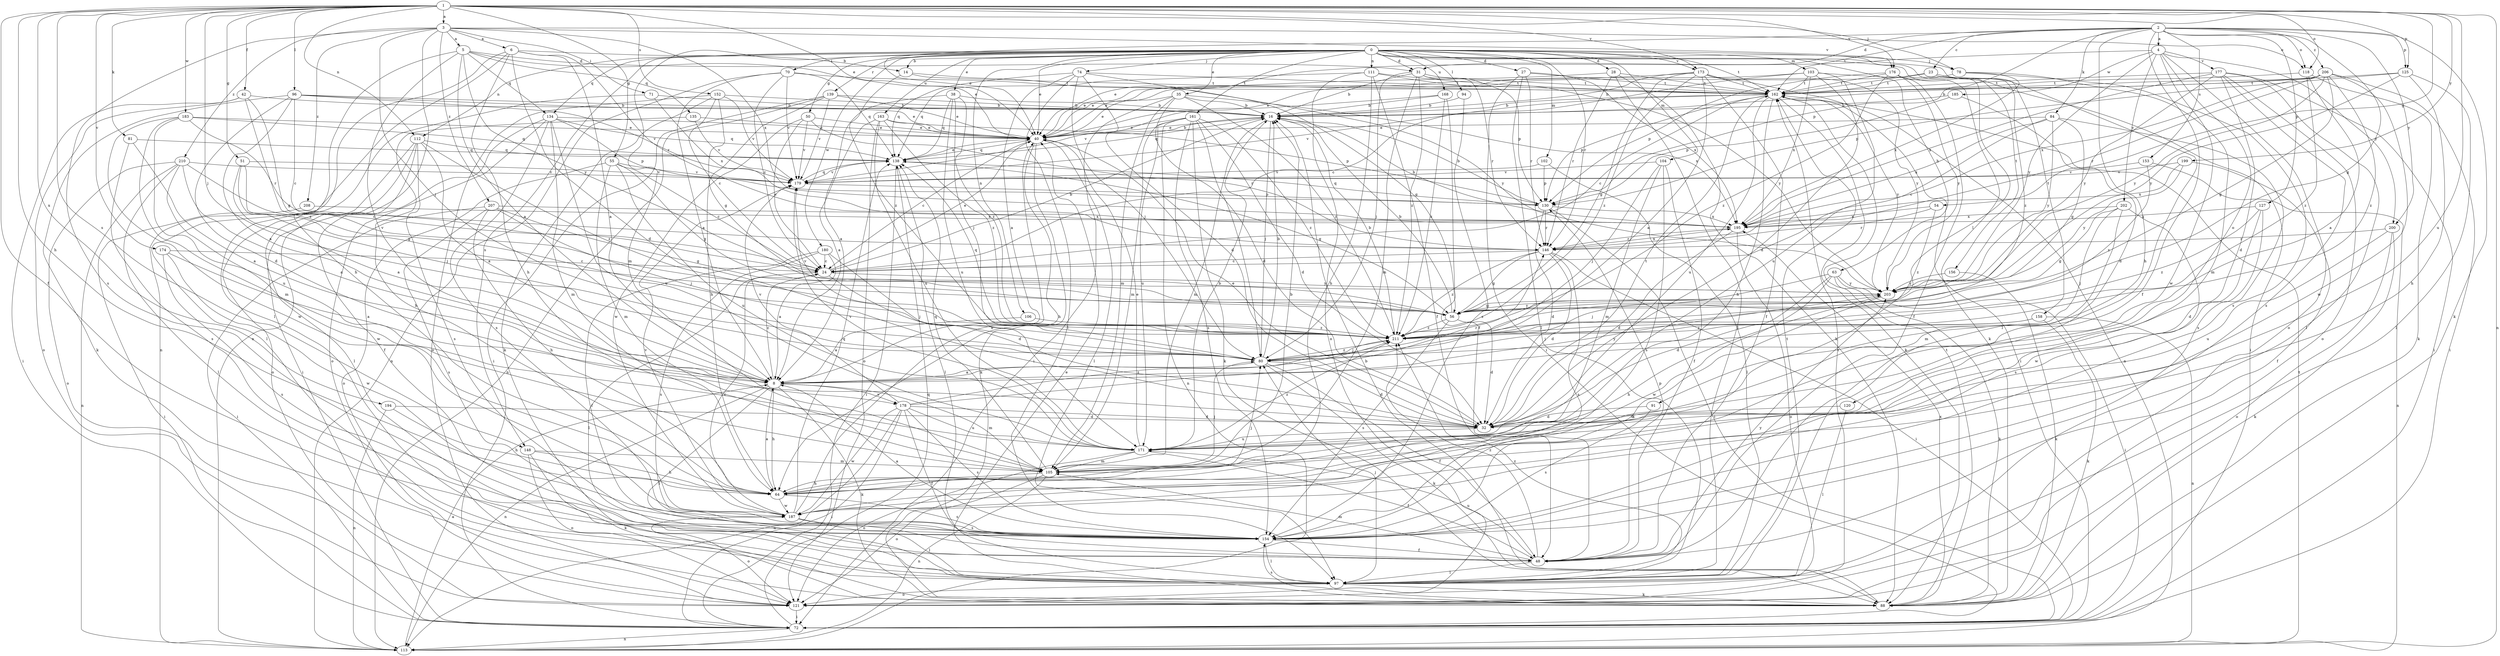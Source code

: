 strict digraph  {
0;
1;
2;
3;
4;
5;
6;
8;
14;
16;
23;
24;
27;
28;
31;
32;
35;
38;
40;
42;
48;
50;
51;
54;
55;
56;
63;
64;
70;
71;
72;
74;
78;
80;
81;
84;
88;
91;
94;
96;
97;
102;
103;
104;
105;
106;
111;
112;
113;
118;
120;
121;
125;
127;
130;
134;
135;
138;
139;
146;
148;
152;
153;
154;
156;
158;
161;
162;
163;
168;
171;
173;
174;
176;
177;
178;
179;
180;
183;
185;
187;
194;
195;
199;
200;
202;
203;
206;
207;
208;
210;
211;
0 -> 14  [label=b];
0 -> 27  [label=d];
0 -> 28  [label=d];
0 -> 31  [label=d];
0 -> 35  [label=e];
0 -> 38  [label=e];
0 -> 40  [label=e];
0 -> 50  [label=g];
0 -> 63  [label=h];
0 -> 70  [label=i];
0 -> 74  [label=j];
0 -> 78  [label=j];
0 -> 91  [label=l];
0 -> 94  [label=l];
0 -> 102  [label=m];
0 -> 103  [label=m];
0 -> 104  [label=m];
0 -> 105  [label=m];
0 -> 106  [label=n];
0 -> 111  [label=n];
0 -> 112  [label=n];
0 -> 134  [label=q];
0 -> 139  [label=r];
0 -> 146  [label=r];
0 -> 148  [label=s];
0 -> 156  [label=t];
0 -> 158  [label=t];
0 -> 161  [label=t];
0 -> 162  [label=t];
0 -> 163  [label=u];
0 -> 168  [label=u];
0 -> 173  [label=v];
0 -> 180  [label=w];
1 -> 3  [label=a];
1 -> 40  [label=e];
1 -> 42  [label=f];
1 -> 48  [label=f];
1 -> 51  [label=g];
1 -> 54  [label=g];
1 -> 55  [label=g];
1 -> 64  [label=h];
1 -> 78  [label=j];
1 -> 80  [label=j];
1 -> 81  [label=k];
1 -> 96  [label=l];
1 -> 112  [label=n];
1 -> 113  [label=n];
1 -> 118  [label=o];
1 -> 125  [label=p];
1 -> 148  [label=s];
1 -> 152  [label=s];
1 -> 171  [label=u];
1 -> 173  [label=v];
1 -> 174  [label=v];
1 -> 176  [label=v];
1 -> 183  [label=w];
1 -> 194  [label=x];
1 -> 199  [label=y];
2 -> 4  [label=a];
2 -> 23  [label=c];
2 -> 31  [label=d];
2 -> 40  [label=e];
2 -> 48  [label=f];
2 -> 56  [label=g];
2 -> 64  [label=h];
2 -> 84  [label=k];
2 -> 88  [label=k];
2 -> 118  [label=o];
2 -> 125  [label=p];
2 -> 127  [label=p];
2 -> 130  [label=p];
2 -> 153  [label=s];
2 -> 162  [label=t];
2 -> 200  [label=y];
2 -> 206  [label=z];
3 -> 5  [label=a];
3 -> 6  [label=a];
3 -> 71  [label=i];
3 -> 80  [label=j];
3 -> 113  [label=n];
3 -> 118  [label=o];
3 -> 154  [label=s];
3 -> 176  [label=v];
3 -> 195  [label=x];
3 -> 207  [label=z];
3 -> 208  [label=z];
3 -> 210  [label=z];
4 -> 40  [label=e];
4 -> 120  [label=o];
4 -> 121  [label=o];
4 -> 177  [label=v];
4 -> 185  [label=w];
4 -> 187  [label=w];
4 -> 200  [label=y];
4 -> 202  [label=y];
4 -> 203  [label=y];
5 -> 8  [label=a];
5 -> 31  [label=d];
5 -> 40  [label=e];
5 -> 64  [label=h];
5 -> 134  [label=q];
5 -> 135  [label=q];
5 -> 178  [label=v];
5 -> 203  [label=y];
6 -> 8  [label=a];
6 -> 14  [label=b];
6 -> 32  [label=d];
6 -> 64  [label=h];
6 -> 97  [label=l];
6 -> 113  [label=n];
6 -> 146  [label=r];
8 -> 24  [label=c];
8 -> 64  [label=h];
8 -> 88  [label=k];
8 -> 97  [label=l];
8 -> 105  [label=m];
8 -> 113  [label=n];
8 -> 178  [label=v];
8 -> 203  [label=y];
14 -> 162  [label=t];
14 -> 203  [label=y];
14 -> 211  [label=z];
16 -> 40  [label=e];
16 -> 80  [label=j];
16 -> 105  [label=m];
16 -> 138  [label=q];
23 -> 40  [label=e];
23 -> 97  [label=l];
23 -> 162  [label=t];
23 -> 211  [label=z];
24 -> 16  [label=b];
24 -> 40  [label=e];
24 -> 80  [label=j];
24 -> 97  [label=l];
24 -> 203  [label=y];
27 -> 72  [label=i];
27 -> 97  [label=l];
27 -> 146  [label=r];
27 -> 162  [label=t];
27 -> 195  [label=x];
28 -> 40  [label=e];
28 -> 88  [label=k];
28 -> 97  [label=l];
28 -> 146  [label=r];
28 -> 162  [label=t];
31 -> 16  [label=b];
31 -> 80  [label=j];
31 -> 105  [label=m];
31 -> 130  [label=p];
31 -> 146  [label=r];
31 -> 162  [label=t];
31 -> 211  [label=z];
32 -> 40  [label=e];
32 -> 162  [label=t];
32 -> 171  [label=u];
35 -> 16  [label=b];
35 -> 32  [label=d];
35 -> 40  [label=e];
35 -> 72  [label=i];
35 -> 105  [label=m];
35 -> 195  [label=x];
35 -> 211  [label=z];
38 -> 8  [label=a];
38 -> 16  [label=b];
38 -> 80  [label=j];
38 -> 138  [label=q];
38 -> 171  [label=u];
38 -> 211  [label=z];
40 -> 16  [label=b];
40 -> 24  [label=c];
40 -> 64  [label=h];
40 -> 88  [label=k];
40 -> 97  [label=l];
40 -> 138  [label=q];
42 -> 16  [label=b];
42 -> 56  [label=g];
42 -> 72  [label=i];
42 -> 121  [label=o];
42 -> 211  [label=z];
48 -> 97  [label=l];
48 -> 105  [label=m];
48 -> 130  [label=p];
48 -> 171  [label=u];
48 -> 203  [label=y];
48 -> 211  [label=z];
50 -> 24  [label=c];
50 -> 40  [label=e];
50 -> 146  [label=r];
50 -> 179  [label=v];
50 -> 187  [label=w];
51 -> 8  [label=a];
51 -> 56  [label=g];
51 -> 80  [label=j];
51 -> 179  [label=v];
54 -> 146  [label=r];
54 -> 195  [label=x];
54 -> 211  [label=z];
55 -> 24  [label=c];
55 -> 56  [label=g];
55 -> 105  [label=m];
55 -> 121  [label=o];
55 -> 171  [label=u];
55 -> 179  [label=v];
56 -> 16  [label=b];
56 -> 32  [label=d];
56 -> 154  [label=s];
56 -> 203  [label=y];
56 -> 211  [label=z];
63 -> 32  [label=d];
63 -> 72  [label=i];
63 -> 80  [label=j];
63 -> 88  [label=k];
63 -> 187  [label=w];
63 -> 203  [label=y];
64 -> 8  [label=a];
64 -> 80  [label=j];
64 -> 154  [label=s];
64 -> 187  [label=w];
70 -> 8  [label=a];
70 -> 24  [label=c];
70 -> 113  [label=n];
70 -> 138  [label=q];
70 -> 162  [label=t];
70 -> 179  [label=v];
71 -> 16  [label=b];
71 -> 97  [label=l];
71 -> 195  [label=x];
72 -> 113  [label=n];
72 -> 138  [label=q];
74 -> 8  [label=a];
74 -> 32  [label=d];
74 -> 56  [label=g];
74 -> 80  [label=j];
74 -> 97  [label=l];
74 -> 138  [label=q];
74 -> 162  [label=t];
78 -> 105  [label=m];
78 -> 154  [label=s];
78 -> 162  [label=t];
78 -> 195  [label=x];
80 -> 8  [label=a];
80 -> 16  [label=b];
80 -> 32  [label=d];
80 -> 48  [label=f];
80 -> 88  [label=k];
80 -> 211  [label=z];
81 -> 8  [label=a];
81 -> 138  [label=q];
81 -> 154  [label=s];
84 -> 24  [label=c];
84 -> 40  [label=e];
84 -> 56  [label=g];
84 -> 154  [label=s];
84 -> 195  [label=x];
84 -> 203  [label=y];
88 -> 16  [label=b];
88 -> 40  [label=e];
88 -> 154  [label=s];
88 -> 162  [label=t];
88 -> 195  [label=x];
91 -> 32  [label=d];
91 -> 154  [label=s];
94 -> 16  [label=b];
94 -> 154  [label=s];
96 -> 8  [label=a];
96 -> 16  [label=b];
96 -> 24  [label=c];
96 -> 32  [label=d];
96 -> 40  [label=e];
96 -> 88  [label=k];
96 -> 179  [label=v];
97 -> 80  [label=j];
97 -> 88  [label=k];
97 -> 121  [label=o];
97 -> 162  [label=t];
97 -> 211  [label=z];
102 -> 97  [label=l];
102 -> 130  [label=p];
102 -> 179  [label=v];
103 -> 24  [label=c];
103 -> 32  [label=d];
103 -> 40  [label=e];
103 -> 72  [label=i];
103 -> 162  [label=t];
103 -> 171  [label=u];
103 -> 195  [label=x];
104 -> 48  [label=f];
104 -> 80  [label=j];
104 -> 105  [label=m];
104 -> 154  [label=s];
104 -> 179  [label=v];
105 -> 16  [label=b];
105 -> 64  [label=h];
105 -> 80  [label=j];
105 -> 113  [label=n];
105 -> 121  [label=o];
105 -> 138  [label=q];
106 -> 8  [label=a];
106 -> 211  [label=z];
111 -> 48  [label=f];
111 -> 64  [label=h];
111 -> 121  [label=o];
111 -> 138  [label=q];
111 -> 162  [label=t];
111 -> 203  [label=y];
112 -> 8  [label=a];
112 -> 48  [label=f];
112 -> 97  [label=l];
112 -> 121  [label=o];
112 -> 138  [label=q];
112 -> 154  [label=s];
112 -> 211  [label=z];
113 -> 8  [label=a];
113 -> 162  [label=t];
118 -> 8  [label=a];
118 -> 88  [label=k];
118 -> 162  [label=t];
118 -> 211  [label=z];
120 -> 32  [label=d];
120 -> 97  [label=l];
121 -> 72  [label=i];
121 -> 162  [label=t];
125 -> 64  [label=h];
125 -> 97  [label=l];
125 -> 130  [label=p];
125 -> 162  [label=t];
125 -> 203  [label=y];
127 -> 32  [label=d];
127 -> 187  [label=w];
127 -> 195  [label=x];
127 -> 211  [label=z];
130 -> 16  [label=b];
130 -> 32  [label=d];
130 -> 72  [label=i];
130 -> 138  [label=q];
130 -> 146  [label=r];
130 -> 195  [label=x];
134 -> 40  [label=e];
134 -> 72  [label=i];
134 -> 105  [label=m];
134 -> 121  [label=o];
134 -> 130  [label=p];
134 -> 138  [label=q];
134 -> 154  [label=s];
134 -> 171  [label=u];
135 -> 40  [label=e];
135 -> 64  [label=h];
135 -> 179  [label=v];
138 -> 40  [label=e];
138 -> 56  [label=g];
138 -> 72  [label=i];
138 -> 97  [label=l];
138 -> 179  [label=v];
139 -> 16  [label=b];
139 -> 40  [label=e];
139 -> 64  [label=h];
139 -> 72  [label=i];
139 -> 113  [label=n];
139 -> 179  [label=v];
146 -> 24  [label=c];
146 -> 32  [label=d];
146 -> 56  [label=g];
146 -> 72  [label=i];
146 -> 154  [label=s];
146 -> 195  [label=x];
146 -> 211  [label=z];
148 -> 64  [label=h];
148 -> 88  [label=k];
148 -> 105  [label=m];
148 -> 121  [label=o];
152 -> 16  [label=b];
152 -> 24  [label=c];
152 -> 56  [label=g];
152 -> 88  [label=k];
152 -> 121  [label=o];
152 -> 179  [label=v];
153 -> 113  [label=n];
153 -> 179  [label=v];
153 -> 211  [label=z];
154 -> 8  [label=a];
154 -> 48  [label=f];
154 -> 97  [label=l];
156 -> 88  [label=k];
156 -> 203  [label=y];
158 -> 80  [label=j];
158 -> 88  [label=k];
158 -> 113  [label=n];
158 -> 211  [label=z];
161 -> 32  [label=d];
161 -> 40  [label=e];
161 -> 80  [label=j];
161 -> 88  [label=k];
161 -> 105  [label=m];
161 -> 113  [label=n];
161 -> 154  [label=s];
161 -> 171  [label=u];
161 -> 211  [label=z];
162 -> 16  [label=b];
162 -> 24  [label=c];
162 -> 64  [label=h];
162 -> 72  [label=i];
162 -> 88  [label=k];
162 -> 130  [label=p];
162 -> 171  [label=u];
162 -> 179  [label=v];
162 -> 203  [label=y];
163 -> 8  [label=a];
163 -> 40  [label=e];
163 -> 121  [label=o];
163 -> 130  [label=p];
163 -> 171  [label=u];
163 -> 211  [label=z];
168 -> 16  [label=b];
168 -> 48  [label=f];
168 -> 179  [label=v];
168 -> 211  [label=z];
171 -> 16  [label=b];
171 -> 40  [label=e];
171 -> 48  [label=f];
171 -> 105  [label=m];
171 -> 121  [label=o];
171 -> 179  [label=v];
171 -> 211  [label=z];
173 -> 8  [label=a];
173 -> 16  [label=b];
173 -> 40  [label=e];
173 -> 48  [label=f];
173 -> 56  [label=g];
173 -> 113  [label=n];
173 -> 162  [label=t];
173 -> 203  [label=y];
173 -> 211  [label=z];
174 -> 8  [label=a];
174 -> 24  [label=c];
174 -> 154  [label=s];
174 -> 187  [label=w];
176 -> 48  [label=f];
176 -> 88  [label=k];
176 -> 130  [label=p];
176 -> 162  [label=t];
176 -> 203  [label=y];
176 -> 211  [label=z];
177 -> 32  [label=d];
177 -> 72  [label=i];
177 -> 97  [label=l];
177 -> 121  [label=o];
177 -> 154  [label=s];
177 -> 162  [label=t];
177 -> 195  [label=x];
177 -> 203  [label=y];
178 -> 32  [label=d];
178 -> 48  [label=f];
178 -> 72  [label=i];
178 -> 113  [label=n];
178 -> 146  [label=r];
178 -> 154  [label=s];
178 -> 171  [label=u];
178 -> 179  [label=v];
178 -> 187  [label=w];
178 -> 211  [label=z];
179 -> 130  [label=p];
179 -> 138  [label=q];
180 -> 8  [label=a];
180 -> 24  [label=c];
180 -> 32  [label=d];
180 -> 48  [label=f];
180 -> 154  [label=s];
183 -> 40  [label=e];
183 -> 105  [label=m];
183 -> 138  [label=q];
183 -> 146  [label=r];
183 -> 171  [label=u];
183 -> 187  [label=w];
185 -> 16  [label=b];
185 -> 32  [label=d];
185 -> 130  [label=p];
187 -> 24  [label=c];
187 -> 40  [label=e];
187 -> 97  [label=l];
187 -> 121  [label=o];
187 -> 138  [label=q];
187 -> 154  [label=s];
187 -> 179  [label=v];
194 -> 32  [label=d];
194 -> 64  [label=h];
194 -> 113  [label=n];
195 -> 16  [label=b];
195 -> 32  [label=d];
195 -> 121  [label=o];
195 -> 146  [label=r];
199 -> 48  [label=f];
199 -> 179  [label=v];
199 -> 195  [label=x];
199 -> 203  [label=y];
200 -> 88  [label=k];
200 -> 121  [label=o];
200 -> 146  [label=r];
200 -> 171  [label=u];
202 -> 56  [label=g];
202 -> 80  [label=j];
202 -> 105  [label=m];
202 -> 154  [label=s];
202 -> 195  [label=x];
203 -> 56  [label=g];
203 -> 64  [label=h];
203 -> 154  [label=s];
206 -> 16  [label=b];
206 -> 56  [label=g];
206 -> 72  [label=i];
206 -> 146  [label=r];
206 -> 162  [label=t];
206 -> 187  [label=w];
206 -> 195  [label=x];
206 -> 203  [label=y];
206 -> 211  [label=z];
207 -> 56  [label=g];
207 -> 64  [label=h];
207 -> 72  [label=i];
207 -> 80  [label=j];
207 -> 154  [label=s];
207 -> 195  [label=x];
208 -> 72  [label=i];
208 -> 195  [label=x];
210 -> 8  [label=a];
210 -> 24  [label=c];
210 -> 97  [label=l];
210 -> 113  [label=n];
210 -> 121  [label=o];
210 -> 179  [label=v];
210 -> 187  [label=w];
211 -> 16  [label=b];
211 -> 80  [label=j];
211 -> 138  [label=q];
211 -> 179  [label=v];
}

